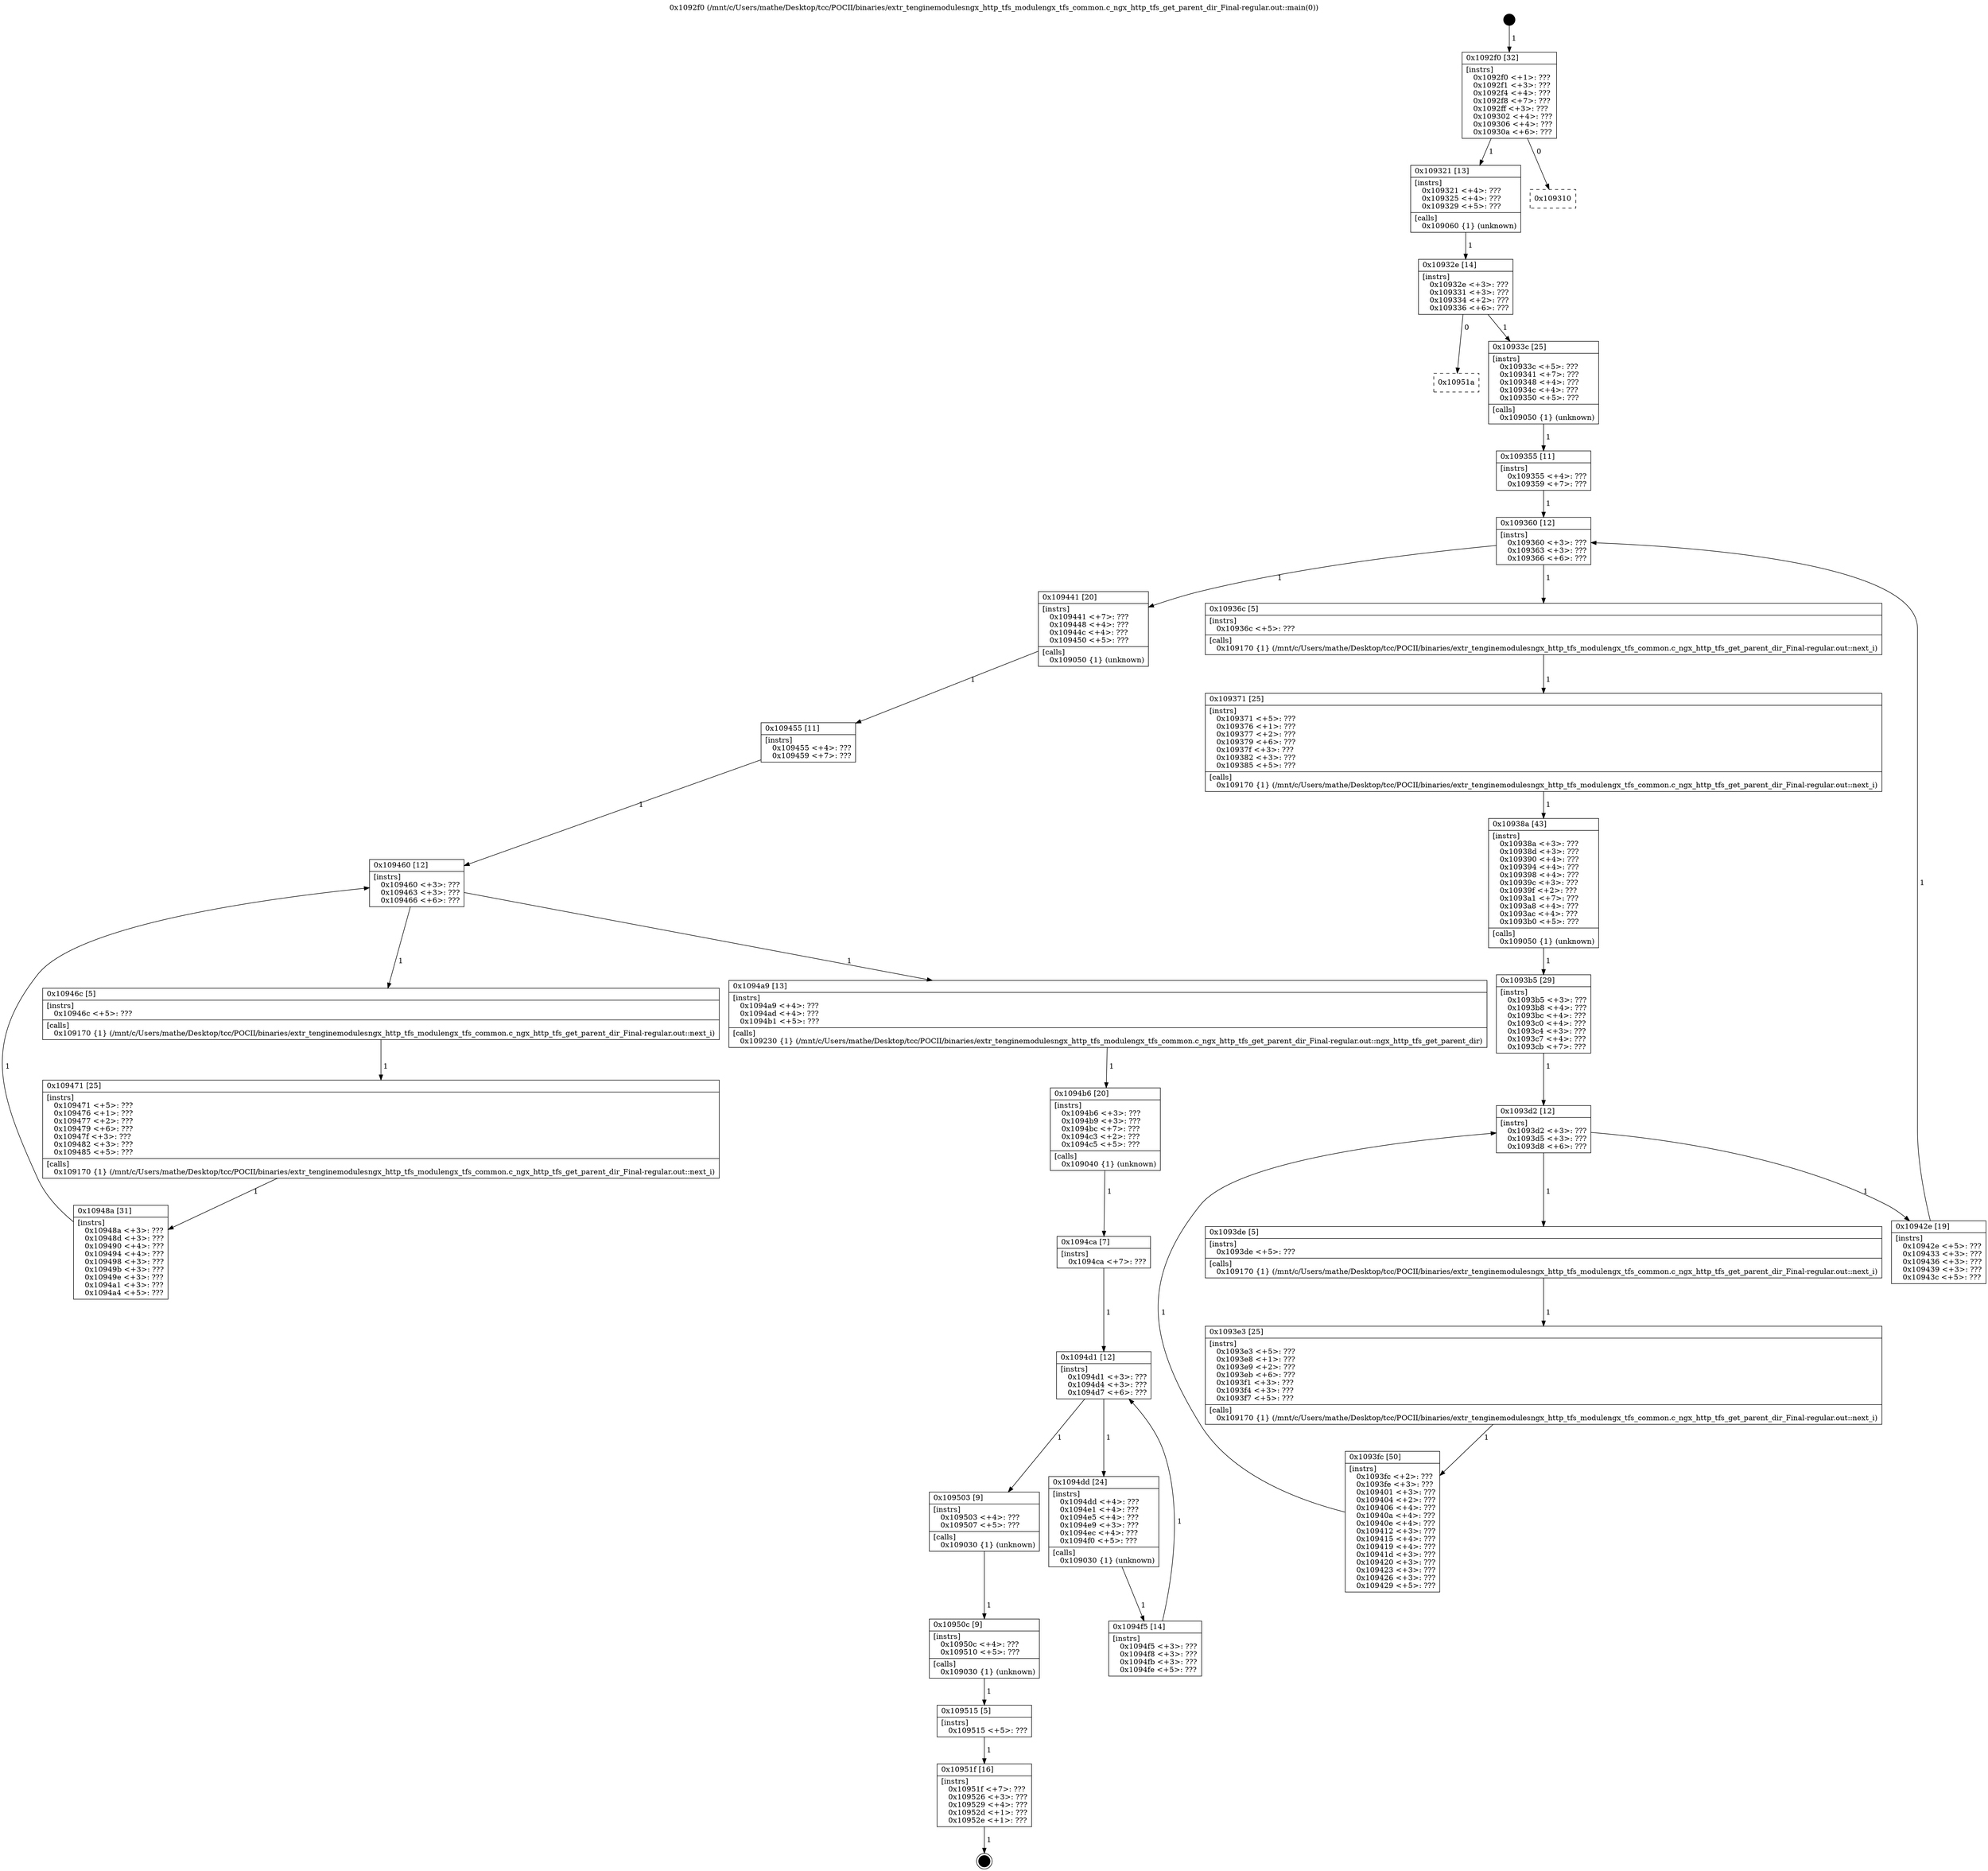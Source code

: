 digraph "0x1092f0" {
  label = "0x1092f0 (/mnt/c/Users/mathe/Desktop/tcc/POCII/binaries/extr_tenginemodulesngx_http_tfs_modulengx_tfs_common.c_ngx_http_tfs_get_parent_dir_Final-regular.out::main(0))"
  labelloc = "t"
  node[shape=record]

  Entry [label="",width=0.3,height=0.3,shape=circle,fillcolor=black,style=filled]
  "0x1092f0" [label="{
     0x1092f0 [32]\l
     | [instrs]\l
     &nbsp;&nbsp;0x1092f0 \<+1\>: ???\l
     &nbsp;&nbsp;0x1092f1 \<+3\>: ???\l
     &nbsp;&nbsp;0x1092f4 \<+4\>: ???\l
     &nbsp;&nbsp;0x1092f8 \<+7\>: ???\l
     &nbsp;&nbsp;0x1092ff \<+3\>: ???\l
     &nbsp;&nbsp;0x109302 \<+4\>: ???\l
     &nbsp;&nbsp;0x109306 \<+4\>: ???\l
     &nbsp;&nbsp;0x10930a \<+6\>: ???\l
  }"]
  "0x109321" [label="{
     0x109321 [13]\l
     | [instrs]\l
     &nbsp;&nbsp;0x109321 \<+4\>: ???\l
     &nbsp;&nbsp;0x109325 \<+4\>: ???\l
     &nbsp;&nbsp;0x109329 \<+5\>: ???\l
     | [calls]\l
     &nbsp;&nbsp;0x109060 \{1\} (unknown)\l
  }"]
  "0x109310" [label="{
     0x109310\l
  }", style=dashed]
  "0x10932e" [label="{
     0x10932e [14]\l
     | [instrs]\l
     &nbsp;&nbsp;0x10932e \<+3\>: ???\l
     &nbsp;&nbsp;0x109331 \<+3\>: ???\l
     &nbsp;&nbsp;0x109334 \<+2\>: ???\l
     &nbsp;&nbsp;0x109336 \<+6\>: ???\l
  }"]
  "0x10951a" [label="{
     0x10951a\l
  }", style=dashed]
  "0x10933c" [label="{
     0x10933c [25]\l
     | [instrs]\l
     &nbsp;&nbsp;0x10933c \<+5\>: ???\l
     &nbsp;&nbsp;0x109341 \<+7\>: ???\l
     &nbsp;&nbsp;0x109348 \<+4\>: ???\l
     &nbsp;&nbsp;0x10934c \<+4\>: ???\l
     &nbsp;&nbsp;0x109350 \<+5\>: ???\l
     | [calls]\l
     &nbsp;&nbsp;0x109050 \{1\} (unknown)\l
  }"]
  Exit [label="",width=0.3,height=0.3,shape=circle,fillcolor=black,style=filled,peripheries=2]
  "0x109360" [label="{
     0x109360 [12]\l
     | [instrs]\l
     &nbsp;&nbsp;0x109360 \<+3\>: ???\l
     &nbsp;&nbsp;0x109363 \<+3\>: ???\l
     &nbsp;&nbsp;0x109366 \<+6\>: ???\l
  }"]
  "0x109441" [label="{
     0x109441 [20]\l
     | [instrs]\l
     &nbsp;&nbsp;0x109441 \<+7\>: ???\l
     &nbsp;&nbsp;0x109448 \<+4\>: ???\l
     &nbsp;&nbsp;0x10944c \<+4\>: ???\l
     &nbsp;&nbsp;0x109450 \<+5\>: ???\l
     | [calls]\l
     &nbsp;&nbsp;0x109050 \{1\} (unknown)\l
  }"]
  "0x10936c" [label="{
     0x10936c [5]\l
     | [instrs]\l
     &nbsp;&nbsp;0x10936c \<+5\>: ???\l
     | [calls]\l
     &nbsp;&nbsp;0x109170 \{1\} (/mnt/c/Users/mathe/Desktop/tcc/POCII/binaries/extr_tenginemodulesngx_http_tfs_modulengx_tfs_common.c_ngx_http_tfs_get_parent_dir_Final-regular.out::next_i)\l
  }"]
  "0x109371" [label="{
     0x109371 [25]\l
     | [instrs]\l
     &nbsp;&nbsp;0x109371 \<+5\>: ???\l
     &nbsp;&nbsp;0x109376 \<+1\>: ???\l
     &nbsp;&nbsp;0x109377 \<+2\>: ???\l
     &nbsp;&nbsp;0x109379 \<+6\>: ???\l
     &nbsp;&nbsp;0x10937f \<+3\>: ???\l
     &nbsp;&nbsp;0x109382 \<+3\>: ???\l
     &nbsp;&nbsp;0x109385 \<+5\>: ???\l
     | [calls]\l
     &nbsp;&nbsp;0x109170 \{1\} (/mnt/c/Users/mathe/Desktop/tcc/POCII/binaries/extr_tenginemodulesngx_http_tfs_modulengx_tfs_common.c_ngx_http_tfs_get_parent_dir_Final-regular.out::next_i)\l
  }"]
  "0x10938a" [label="{
     0x10938a [43]\l
     | [instrs]\l
     &nbsp;&nbsp;0x10938a \<+3\>: ???\l
     &nbsp;&nbsp;0x10938d \<+3\>: ???\l
     &nbsp;&nbsp;0x109390 \<+4\>: ???\l
     &nbsp;&nbsp;0x109394 \<+4\>: ???\l
     &nbsp;&nbsp;0x109398 \<+4\>: ???\l
     &nbsp;&nbsp;0x10939c \<+3\>: ???\l
     &nbsp;&nbsp;0x10939f \<+2\>: ???\l
     &nbsp;&nbsp;0x1093a1 \<+7\>: ???\l
     &nbsp;&nbsp;0x1093a8 \<+4\>: ???\l
     &nbsp;&nbsp;0x1093ac \<+4\>: ???\l
     &nbsp;&nbsp;0x1093b0 \<+5\>: ???\l
     | [calls]\l
     &nbsp;&nbsp;0x109050 \{1\} (unknown)\l
  }"]
  "0x1093d2" [label="{
     0x1093d2 [12]\l
     | [instrs]\l
     &nbsp;&nbsp;0x1093d2 \<+3\>: ???\l
     &nbsp;&nbsp;0x1093d5 \<+3\>: ???\l
     &nbsp;&nbsp;0x1093d8 \<+6\>: ???\l
  }"]
  "0x10942e" [label="{
     0x10942e [19]\l
     | [instrs]\l
     &nbsp;&nbsp;0x10942e \<+5\>: ???\l
     &nbsp;&nbsp;0x109433 \<+3\>: ???\l
     &nbsp;&nbsp;0x109436 \<+3\>: ???\l
     &nbsp;&nbsp;0x109439 \<+3\>: ???\l
     &nbsp;&nbsp;0x10943c \<+5\>: ???\l
  }"]
  "0x1093de" [label="{
     0x1093de [5]\l
     | [instrs]\l
     &nbsp;&nbsp;0x1093de \<+5\>: ???\l
     | [calls]\l
     &nbsp;&nbsp;0x109170 \{1\} (/mnt/c/Users/mathe/Desktop/tcc/POCII/binaries/extr_tenginemodulesngx_http_tfs_modulengx_tfs_common.c_ngx_http_tfs_get_parent_dir_Final-regular.out::next_i)\l
  }"]
  "0x1093e3" [label="{
     0x1093e3 [25]\l
     | [instrs]\l
     &nbsp;&nbsp;0x1093e3 \<+5\>: ???\l
     &nbsp;&nbsp;0x1093e8 \<+1\>: ???\l
     &nbsp;&nbsp;0x1093e9 \<+2\>: ???\l
     &nbsp;&nbsp;0x1093eb \<+6\>: ???\l
     &nbsp;&nbsp;0x1093f1 \<+3\>: ???\l
     &nbsp;&nbsp;0x1093f4 \<+3\>: ???\l
     &nbsp;&nbsp;0x1093f7 \<+5\>: ???\l
     | [calls]\l
     &nbsp;&nbsp;0x109170 \{1\} (/mnt/c/Users/mathe/Desktop/tcc/POCII/binaries/extr_tenginemodulesngx_http_tfs_modulengx_tfs_common.c_ngx_http_tfs_get_parent_dir_Final-regular.out::next_i)\l
  }"]
  "0x1093fc" [label="{
     0x1093fc [50]\l
     | [instrs]\l
     &nbsp;&nbsp;0x1093fc \<+2\>: ???\l
     &nbsp;&nbsp;0x1093fe \<+3\>: ???\l
     &nbsp;&nbsp;0x109401 \<+3\>: ???\l
     &nbsp;&nbsp;0x109404 \<+2\>: ???\l
     &nbsp;&nbsp;0x109406 \<+4\>: ???\l
     &nbsp;&nbsp;0x10940a \<+4\>: ???\l
     &nbsp;&nbsp;0x10940e \<+4\>: ???\l
     &nbsp;&nbsp;0x109412 \<+3\>: ???\l
     &nbsp;&nbsp;0x109415 \<+4\>: ???\l
     &nbsp;&nbsp;0x109419 \<+4\>: ???\l
     &nbsp;&nbsp;0x10941d \<+3\>: ???\l
     &nbsp;&nbsp;0x109420 \<+3\>: ???\l
     &nbsp;&nbsp;0x109423 \<+3\>: ???\l
     &nbsp;&nbsp;0x109426 \<+3\>: ???\l
     &nbsp;&nbsp;0x109429 \<+5\>: ???\l
  }"]
  "0x1093b5" [label="{
     0x1093b5 [29]\l
     | [instrs]\l
     &nbsp;&nbsp;0x1093b5 \<+3\>: ???\l
     &nbsp;&nbsp;0x1093b8 \<+4\>: ???\l
     &nbsp;&nbsp;0x1093bc \<+4\>: ???\l
     &nbsp;&nbsp;0x1093c0 \<+4\>: ???\l
     &nbsp;&nbsp;0x1093c4 \<+3\>: ???\l
     &nbsp;&nbsp;0x1093c7 \<+4\>: ???\l
     &nbsp;&nbsp;0x1093cb \<+7\>: ???\l
  }"]
  "0x10951f" [label="{
     0x10951f [16]\l
     | [instrs]\l
     &nbsp;&nbsp;0x10951f \<+7\>: ???\l
     &nbsp;&nbsp;0x109526 \<+3\>: ???\l
     &nbsp;&nbsp;0x109529 \<+4\>: ???\l
     &nbsp;&nbsp;0x10952d \<+1\>: ???\l
     &nbsp;&nbsp;0x10952e \<+1\>: ???\l
  }"]
  "0x109355" [label="{
     0x109355 [11]\l
     | [instrs]\l
     &nbsp;&nbsp;0x109355 \<+4\>: ???\l
     &nbsp;&nbsp;0x109359 \<+7\>: ???\l
  }"]
  "0x109460" [label="{
     0x109460 [12]\l
     | [instrs]\l
     &nbsp;&nbsp;0x109460 \<+3\>: ???\l
     &nbsp;&nbsp;0x109463 \<+3\>: ???\l
     &nbsp;&nbsp;0x109466 \<+6\>: ???\l
  }"]
  "0x1094a9" [label="{
     0x1094a9 [13]\l
     | [instrs]\l
     &nbsp;&nbsp;0x1094a9 \<+4\>: ???\l
     &nbsp;&nbsp;0x1094ad \<+4\>: ???\l
     &nbsp;&nbsp;0x1094b1 \<+5\>: ???\l
     | [calls]\l
     &nbsp;&nbsp;0x109230 \{1\} (/mnt/c/Users/mathe/Desktop/tcc/POCII/binaries/extr_tenginemodulesngx_http_tfs_modulengx_tfs_common.c_ngx_http_tfs_get_parent_dir_Final-regular.out::ngx_http_tfs_get_parent_dir)\l
  }"]
  "0x10946c" [label="{
     0x10946c [5]\l
     | [instrs]\l
     &nbsp;&nbsp;0x10946c \<+5\>: ???\l
     | [calls]\l
     &nbsp;&nbsp;0x109170 \{1\} (/mnt/c/Users/mathe/Desktop/tcc/POCII/binaries/extr_tenginemodulesngx_http_tfs_modulengx_tfs_common.c_ngx_http_tfs_get_parent_dir_Final-regular.out::next_i)\l
  }"]
  "0x109471" [label="{
     0x109471 [25]\l
     | [instrs]\l
     &nbsp;&nbsp;0x109471 \<+5\>: ???\l
     &nbsp;&nbsp;0x109476 \<+1\>: ???\l
     &nbsp;&nbsp;0x109477 \<+2\>: ???\l
     &nbsp;&nbsp;0x109479 \<+6\>: ???\l
     &nbsp;&nbsp;0x10947f \<+3\>: ???\l
     &nbsp;&nbsp;0x109482 \<+3\>: ???\l
     &nbsp;&nbsp;0x109485 \<+5\>: ???\l
     | [calls]\l
     &nbsp;&nbsp;0x109170 \{1\} (/mnt/c/Users/mathe/Desktop/tcc/POCII/binaries/extr_tenginemodulesngx_http_tfs_modulengx_tfs_common.c_ngx_http_tfs_get_parent_dir_Final-regular.out::next_i)\l
  }"]
  "0x10948a" [label="{
     0x10948a [31]\l
     | [instrs]\l
     &nbsp;&nbsp;0x10948a \<+3\>: ???\l
     &nbsp;&nbsp;0x10948d \<+3\>: ???\l
     &nbsp;&nbsp;0x109490 \<+4\>: ???\l
     &nbsp;&nbsp;0x109494 \<+4\>: ???\l
     &nbsp;&nbsp;0x109498 \<+3\>: ???\l
     &nbsp;&nbsp;0x10949b \<+3\>: ???\l
     &nbsp;&nbsp;0x10949e \<+3\>: ???\l
     &nbsp;&nbsp;0x1094a1 \<+3\>: ???\l
     &nbsp;&nbsp;0x1094a4 \<+5\>: ???\l
  }"]
  "0x109455" [label="{
     0x109455 [11]\l
     | [instrs]\l
     &nbsp;&nbsp;0x109455 \<+4\>: ???\l
     &nbsp;&nbsp;0x109459 \<+7\>: ???\l
  }"]
  "0x1094b6" [label="{
     0x1094b6 [20]\l
     | [instrs]\l
     &nbsp;&nbsp;0x1094b6 \<+3\>: ???\l
     &nbsp;&nbsp;0x1094b9 \<+3\>: ???\l
     &nbsp;&nbsp;0x1094bc \<+7\>: ???\l
     &nbsp;&nbsp;0x1094c3 \<+2\>: ???\l
     &nbsp;&nbsp;0x1094c5 \<+5\>: ???\l
     | [calls]\l
     &nbsp;&nbsp;0x109040 \{1\} (unknown)\l
  }"]
  "0x1094d1" [label="{
     0x1094d1 [12]\l
     | [instrs]\l
     &nbsp;&nbsp;0x1094d1 \<+3\>: ???\l
     &nbsp;&nbsp;0x1094d4 \<+3\>: ???\l
     &nbsp;&nbsp;0x1094d7 \<+6\>: ???\l
  }"]
  "0x109503" [label="{
     0x109503 [9]\l
     | [instrs]\l
     &nbsp;&nbsp;0x109503 \<+4\>: ???\l
     &nbsp;&nbsp;0x109507 \<+5\>: ???\l
     | [calls]\l
     &nbsp;&nbsp;0x109030 \{1\} (unknown)\l
  }"]
  "0x1094dd" [label="{
     0x1094dd [24]\l
     | [instrs]\l
     &nbsp;&nbsp;0x1094dd \<+4\>: ???\l
     &nbsp;&nbsp;0x1094e1 \<+4\>: ???\l
     &nbsp;&nbsp;0x1094e5 \<+4\>: ???\l
     &nbsp;&nbsp;0x1094e9 \<+3\>: ???\l
     &nbsp;&nbsp;0x1094ec \<+4\>: ???\l
     &nbsp;&nbsp;0x1094f0 \<+5\>: ???\l
     | [calls]\l
     &nbsp;&nbsp;0x109030 \{1\} (unknown)\l
  }"]
  "0x1094f5" [label="{
     0x1094f5 [14]\l
     | [instrs]\l
     &nbsp;&nbsp;0x1094f5 \<+3\>: ???\l
     &nbsp;&nbsp;0x1094f8 \<+3\>: ???\l
     &nbsp;&nbsp;0x1094fb \<+3\>: ???\l
     &nbsp;&nbsp;0x1094fe \<+5\>: ???\l
  }"]
  "0x1094ca" [label="{
     0x1094ca [7]\l
     | [instrs]\l
     &nbsp;&nbsp;0x1094ca \<+7\>: ???\l
  }"]
  "0x10950c" [label="{
     0x10950c [9]\l
     | [instrs]\l
     &nbsp;&nbsp;0x10950c \<+4\>: ???\l
     &nbsp;&nbsp;0x109510 \<+5\>: ???\l
     | [calls]\l
     &nbsp;&nbsp;0x109030 \{1\} (unknown)\l
  }"]
  "0x109515" [label="{
     0x109515 [5]\l
     | [instrs]\l
     &nbsp;&nbsp;0x109515 \<+5\>: ???\l
  }"]
  Entry -> "0x1092f0" [label=" 1"]
  "0x1092f0" -> "0x109321" [label=" 1"]
  "0x1092f0" -> "0x109310" [label=" 0"]
  "0x109321" -> "0x10932e" [label=" 1"]
  "0x10932e" -> "0x10951a" [label=" 0"]
  "0x10932e" -> "0x10933c" [label=" 1"]
  "0x10951f" -> Exit [label=" 1"]
  "0x10933c" -> "0x109355" [label=" 1"]
  "0x109360" -> "0x109441" [label=" 1"]
  "0x109360" -> "0x10936c" [label=" 1"]
  "0x10936c" -> "0x109371" [label=" 1"]
  "0x109371" -> "0x10938a" [label=" 1"]
  "0x10938a" -> "0x1093b5" [label=" 1"]
  "0x1093d2" -> "0x10942e" [label=" 1"]
  "0x1093d2" -> "0x1093de" [label=" 1"]
  "0x1093de" -> "0x1093e3" [label=" 1"]
  "0x1093e3" -> "0x1093fc" [label=" 1"]
  "0x1093b5" -> "0x1093d2" [label=" 1"]
  "0x1093fc" -> "0x1093d2" [label=" 1"]
  "0x109515" -> "0x10951f" [label=" 1"]
  "0x109355" -> "0x109360" [label=" 1"]
  "0x10942e" -> "0x109360" [label=" 1"]
  "0x109441" -> "0x109455" [label=" 1"]
  "0x109460" -> "0x1094a9" [label=" 1"]
  "0x109460" -> "0x10946c" [label=" 1"]
  "0x10946c" -> "0x109471" [label=" 1"]
  "0x109471" -> "0x10948a" [label=" 1"]
  "0x109455" -> "0x109460" [label=" 1"]
  "0x10948a" -> "0x109460" [label=" 1"]
  "0x1094a9" -> "0x1094b6" [label=" 1"]
  "0x1094b6" -> "0x1094ca" [label=" 1"]
  "0x1094d1" -> "0x109503" [label=" 1"]
  "0x1094d1" -> "0x1094dd" [label=" 1"]
  "0x1094dd" -> "0x1094f5" [label=" 1"]
  "0x1094ca" -> "0x1094d1" [label=" 1"]
  "0x1094f5" -> "0x1094d1" [label=" 1"]
  "0x109503" -> "0x10950c" [label=" 1"]
  "0x10950c" -> "0x109515" [label=" 1"]
}
